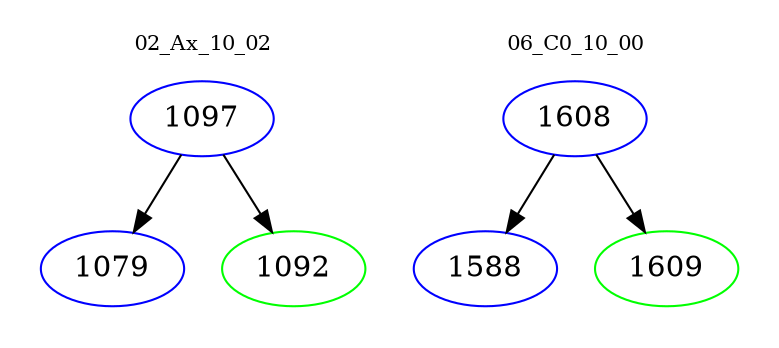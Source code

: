 digraph{
subgraph cluster_0 {
color = white
label = "02_Ax_10_02";
fontsize=10;
T0_1097 [label="1097", color="blue"]
T0_1097 -> T0_1079 [color="black"]
T0_1079 [label="1079", color="blue"]
T0_1097 -> T0_1092 [color="black"]
T0_1092 [label="1092", color="green"]
}
subgraph cluster_1 {
color = white
label = "06_C0_10_00";
fontsize=10;
T1_1608 [label="1608", color="blue"]
T1_1608 -> T1_1588 [color="black"]
T1_1588 [label="1588", color="blue"]
T1_1608 -> T1_1609 [color="black"]
T1_1609 [label="1609", color="green"]
}
}
